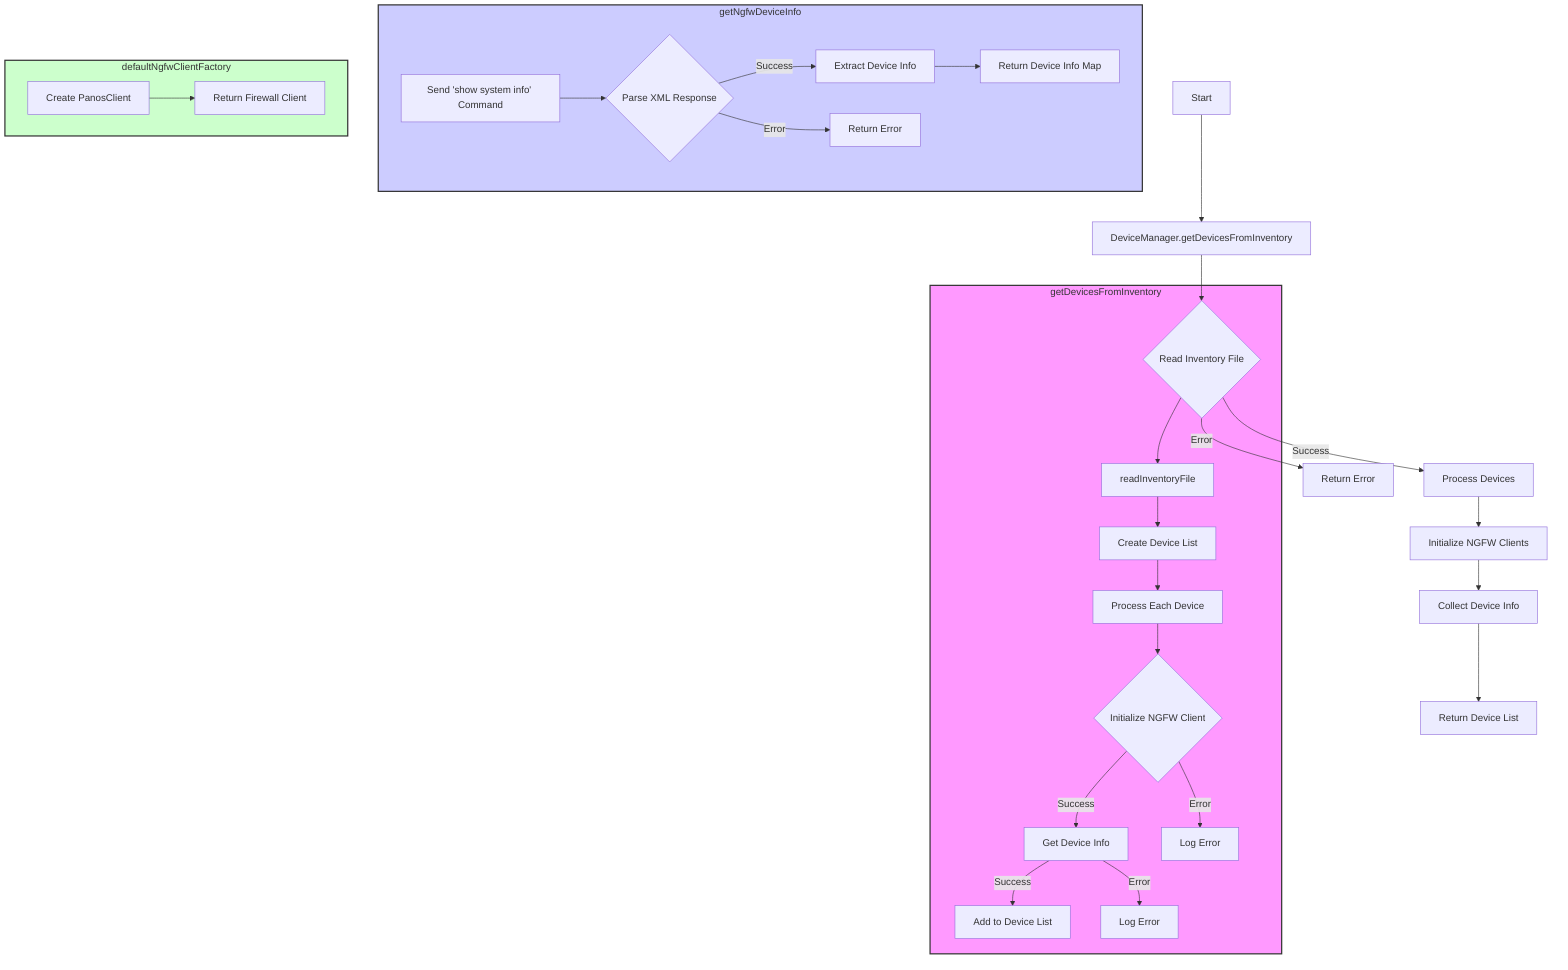 flowchart TD
    A[Start] --> B[DeviceManager.getDevicesFromInventory]
    B --> C{Read Inventory File}
    C -->|Success| D[Process Devices]
    C -->|Error| E[Return Error]

    D --> F[Initialize NGFW Clients]
    F --> G[Collect Device Info]
    G --> H[Return Device List]

    subgraph getDevicesFromInventory
        C --> I[readInventoryFile]
        I --> J[Create Device List]
        J --> K[Process Each Device]
        K --> L{Initialize NGFW Client}
        L -->|Success| M[Get Device Info]
        L -->|Error| N[Log Error]
        M -->|Success| O[Add to Device List]
        M -->|Error| P[Log Error]
    end

    subgraph getNgfwDeviceInfo
        Q[Send 'show system info' Command]
        Q --> R{Parse XML Response}
        R -->|Success| S[Extract Device Info]
        R -->|Error| T[Return Error]
        S --> U[Return Device Info Map]
    end

    subgraph defaultNgfwClientFactory
        V[Create PanosClient]
        V --> W[Return Firewall Client]
    end

    style getDevicesFromInventory fill:#f9f,stroke:#333,stroke-width:2px
    style getNgfwDeviceInfo fill:#ccf,stroke:#333,stroke-width:2px
    style defaultNgfwClientFactory fill:#cfc,stroke:#333,stroke-width:2px